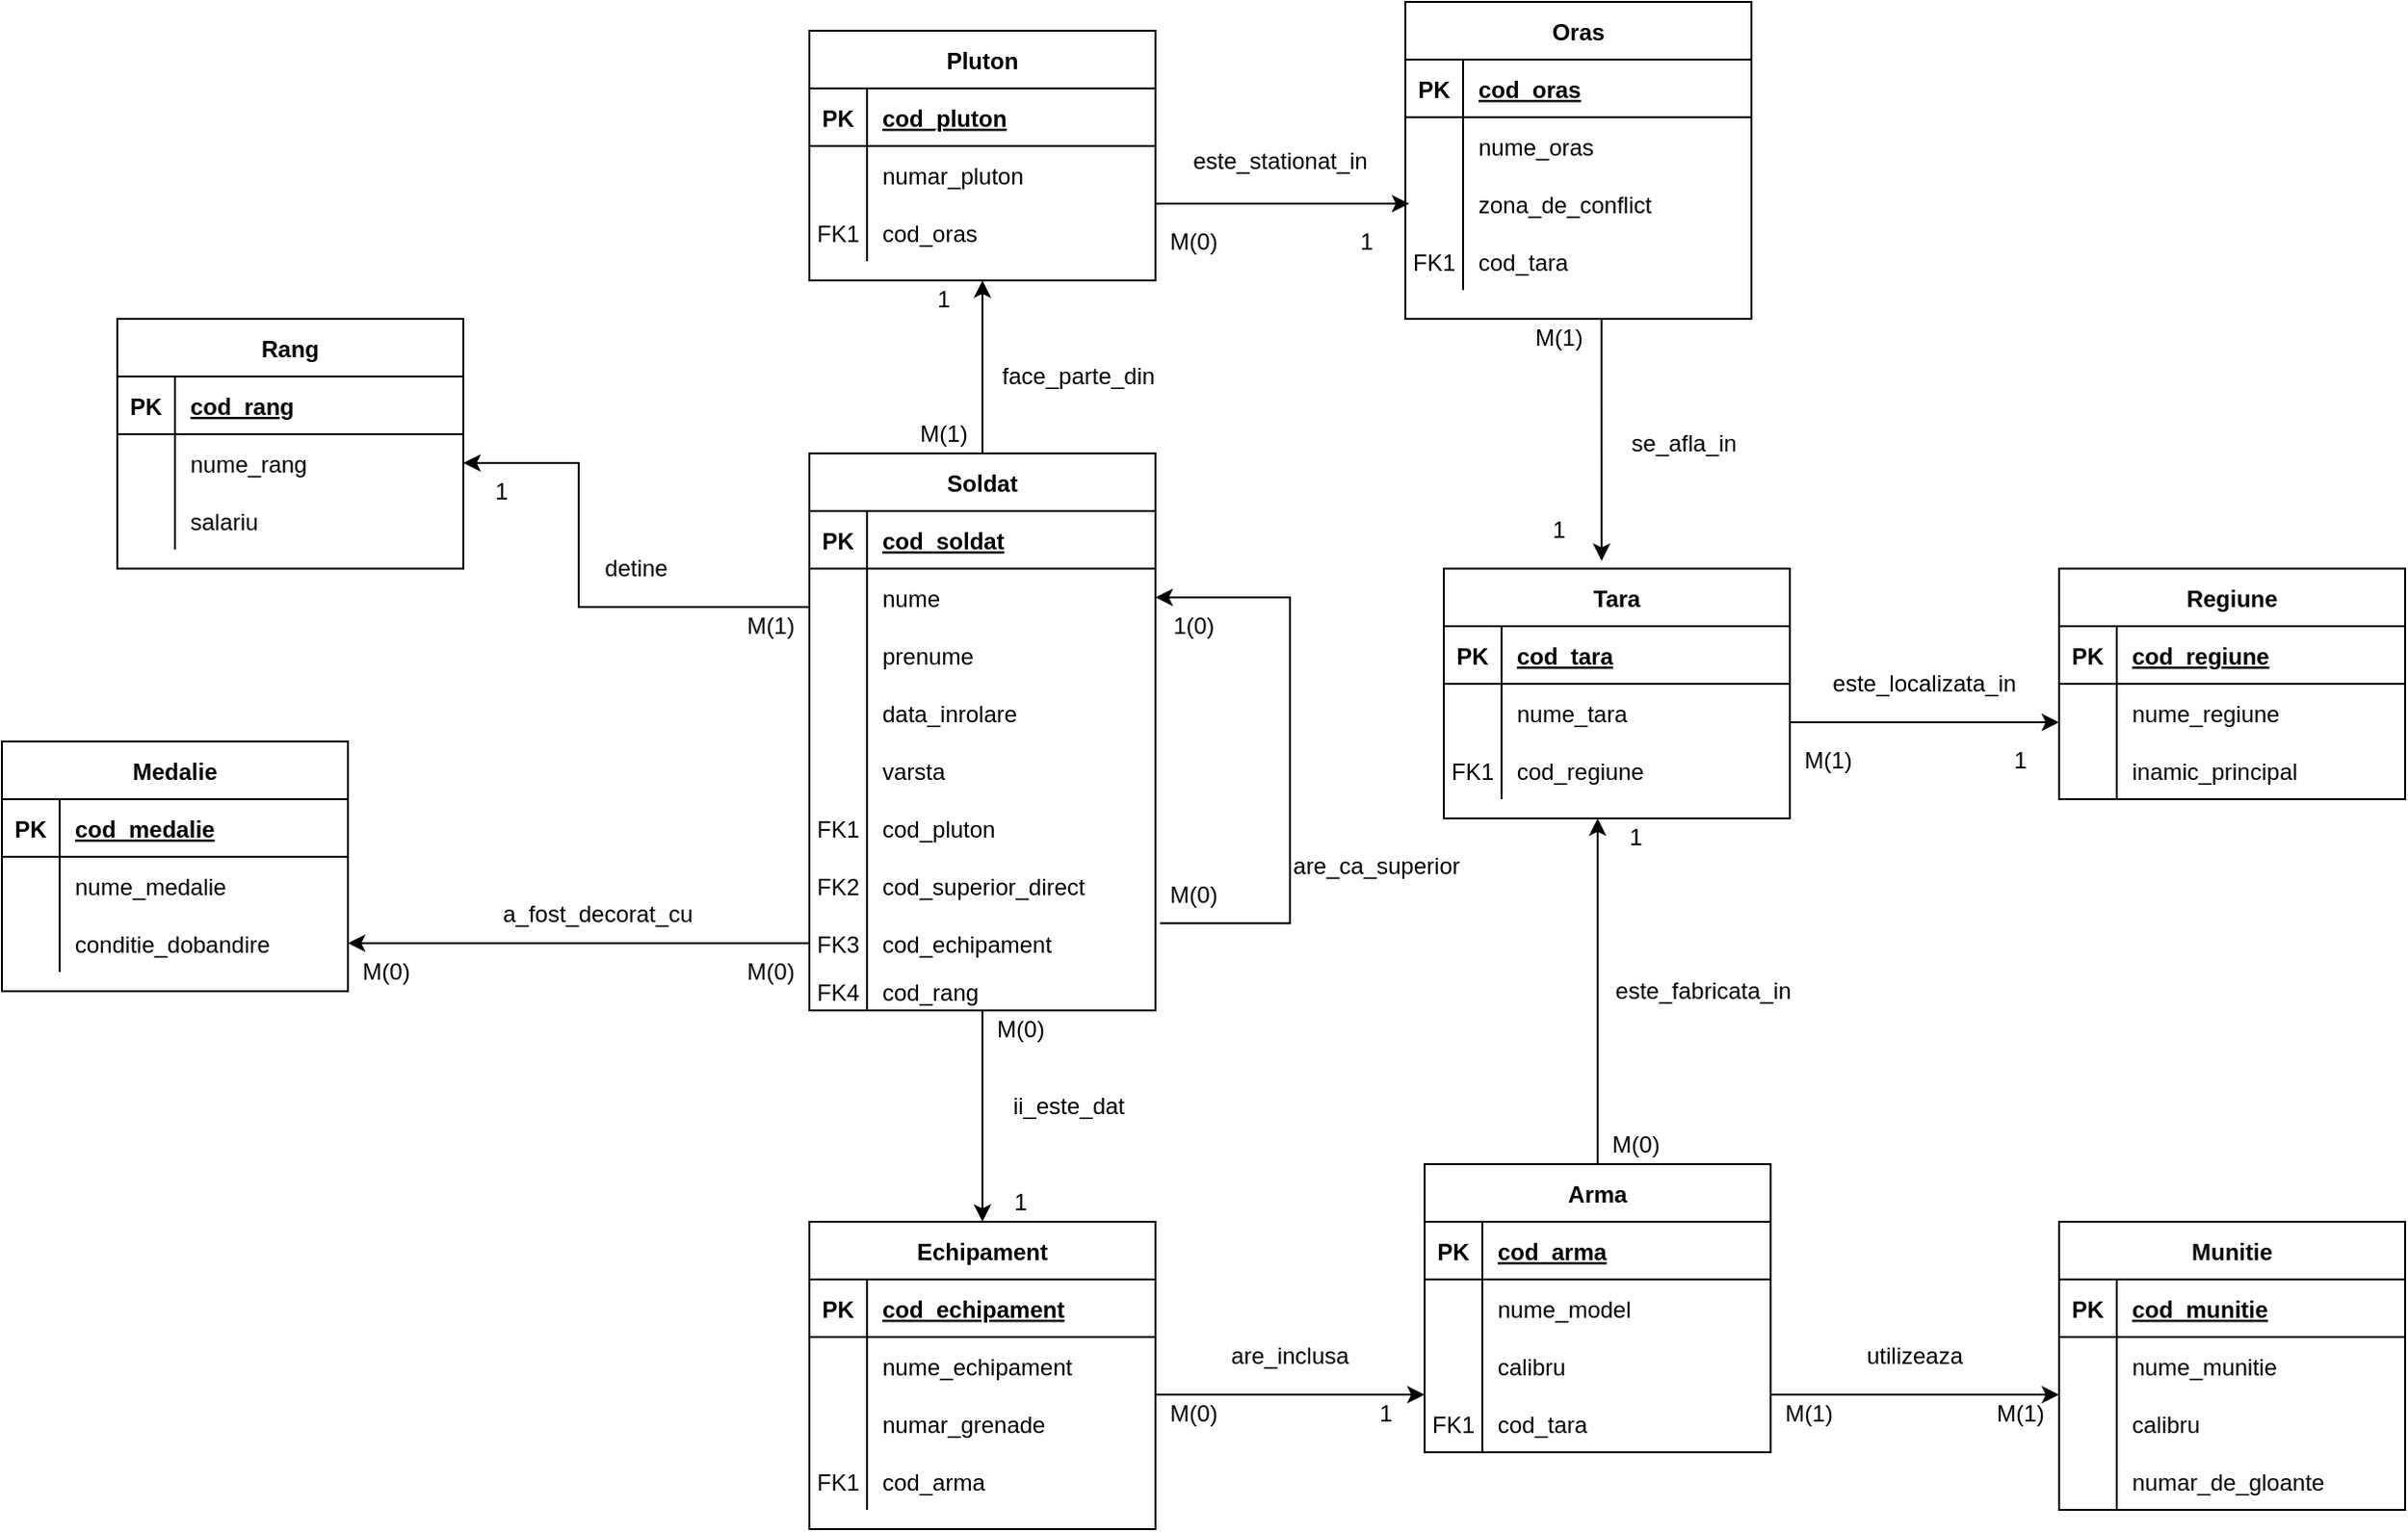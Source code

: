 <mxfile version="14.7.0" type="device"><diagram id="trXUFpR-lnqkbJXYpQKn" name="Page-1"><mxGraphModel dx="2912" dy="1065" grid="1" gridSize="10" guides="1" tooltips="1" connect="1" arrows="1" fold="1" page="1" pageScale="1" pageWidth="850" pageHeight="1100" math="0" shadow="0"><root><mxCell id="0"/><mxCell id="1" parent="0"/><mxCell id="Tse7j1l1gr0GLYP9rY8Q-259" style="edgeStyle=orthogonalEdgeStyle;rounded=0;orthogonalLoop=1;jettySize=auto;html=1;entryX=1;entryY=0.5;entryDx=0;entryDy=0;" parent="1" source="Tse7j1l1gr0GLYP9rY8Q-1" target="Tse7j1l1gr0GLYP9rY8Q-115" edge="1"><mxGeometry relative="1" as="geometry"><Array as="points"><mxPoint x="110" y="350"/><mxPoint x="110" y="275"/></Array></mxGeometry></mxCell><mxCell id="Tse7j1l1gr0GLYP9rY8Q-260" style="edgeStyle=orthogonalEdgeStyle;rounded=0;orthogonalLoop=1;jettySize=auto;html=1;entryX=0.5;entryY=0;entryDx=0;entryDy=0;" parent="1" source="Tse7j1l1gr0GLYP9rY8Q-1" target="Tse7j1l1gr0GLYP9rY8Q-33" edge="1"><mxGeometry relative="1" as="geometry"/></mxCell><mxCell id="Tse7j1l1gr0GLYP9rY8Q-283" style="edgeStyle=orthogonalEdgeStyle;rounded=0;orthogonalLoop=1;jettySize=auto;html=1;exitX=0.5;exitY=0;exitDx=0;exitDy=0;entryX=0.5;entryY=1;entryDx=0;entryDy=0;" parent="1" source="Tse7j1l1gr0GLYP9rY8Q-1" target="Tse7j1l1gr0GLYP9rY8Q-59" edge="1"><mxGeometry relative="1" as="geometry"/></mxCell><mxCell id="Tse7j1l1gr0GLYP9rY8Q-1" value="Soldat" style="shape=table;startSize=30;container=1;collapsible=1;childLayout=tableLayout;fixedRows=1;rowLines=0;fontStyle=1;align=center;resizeLast=1;" parent="1" vertex="1"><mxGeometry x="230" y="270" width="180" height="290" as="geometry"/></mxCell><mxCell id="Tse7j1l1gr0GLYP9rY8Q-2" value="" style="shape=partialRectangle;collapsible=0;dropTarget=0;pointerEvents=0;fillColor=none;top=0;left=0;bottom=1;right=0;points=[[0,0.5],[1,0.5]];portConstraint=eastwest;" parent="Tse7j1l1gr0GLYP9rY8Q-1" vertex="1"><mxGeometry y="30" width="180" height="30" as="geometry"/></mxCell><mxCell id="Tse7j1l1gr0GLYP9rY8Q-3" value="PK" style="shape=partialRectangle;connectable=0;fillColor=none;top=0;left=0;bottom=0;right=0;fontStyle=1;overflow=hidden;" parent="Tse7j1l1gr0GLYP9rY8Q-2" vertex="1"><mxGeometry width="30" height="30" as="geometry"/></mxCell><mxCell id="Tse7j1l1gr0GLYP9rY8Q-4" value="cod_soldat" style="shape=partialRectangle;connectable=0;fillColor=none;top=0;left=0;bottom=0;right=0;align=left;spacingLeft=6;fontStyle=5;overflow=hidden;" parent="Tse7j1l1gr0GLYP9rY8Q-2" vertex="1"><mxGeometry x="30" width="150" height="30" as="geometry"/></mxCell><mxCell id="Tse7j1l1gr0GLYP9rY8Q-5" value="" style="shape=partialRectangle;collapsible=0;dropTarget=0;pointerEvents=0;fillColor=none;top=0;left=0;bottom=0;right=0;points=[[0,0.5],[1,0.5]];portConstraint=eastwest;" parent="Tse7j1l1gr0GLYP9rY8Q-1" vertex="1"><mxGeometry y="60" width="180" height="30" as="geometry"/></mxCell><mxCell id="Tse7j1l1gr0GLYP9rY8Q-6" value="" style="shape=partialRectangle;connectable=0;fillColor=none;top=0;left=0;bottom=0;right=0;editable=1;overflow=hidden;" parent="Tse7j1l1gr0GLYP9rY8Q-5" vertex="1"><mxGeometry width="30" height="30" as="geometry"/></mxCell><mxCell id="Tse7j1l1gr0GLYP9rY8Q-7" value="nume" style="shape=partialRectangle;connectable=0;fillColor=none;top=0;left=0;bottom=0;right=0;align=left;spacingLeft=6;overflow=hidden;" parent="Tse7j1l1gr0GLYP9rY8Q-5" vertex="1"><mxGeometry x="30" width="150" height="30" as="geometry"/></mxCell><mxCell id="Tse7j1l1gr0GLYP9rY8Q-8" value="" style="shape=partialRectangle;collapsible=0;dropTarget=0;pointerEvents=0;fillColor=none;top=0;left=0;bottom=0;right=0;points=[[0,0.5],[1,0.5]];portConstraint=eastwest;" parent="Tse7j1l1gr0GLYP9rY8Q-1" vertex="1"><mxGeometry y="90" width="180" height="30" as="geometry"/></mxCell><mxCell id="Tse7j1l1gr0GLYP9rY8Q-9" value="" style="shape=partialRectangle;connectable=0;fillColor=none;top=0;left=0;bottom=0;right=0;editable=1;overflow=hidden;" parent="Tse7j1l1gr0GLYP9rY8Q-8" vertex="1"><mxGeometry width="30" height="30" as="geometry"/></mxCell><mxCell id="Tse7j1l1gr0GLYP9rY8Q-10" value="prenume" style="shape=partialRectangle;connectable=0;fillColor=none;top=0;left=0;bottom=0;right=0;align=left;spacingLeft=6;overflow=hidden;" parent="Tse7j1l1gr0GLYP9rY8Q-8" vertex="1"><mxGeometry x="30" width="150" height="30" as="geometry"/></mxCell><mxCell id="Tse7j1l1gr0GLYP9rY8Q-11" value="" style="shape=partialRectangle;collapsible=0;dropTarget=0;pointerEvents=0;fillColor=none;top=0;left=0;bottom=0;right=0;points=[[0,0.5],[1,0.5]];portConstraint=eastwest;" parent="Tse7j1l1gr0GLYP9rY8Q-1" vertex="1"><mxGeometry y="120" width="180" height="30" as="geometry"/></mxCell><mxCell id="Tse7j1l1gr0GLYP9rY8Q-12" value="" style="shape=partialRectangle;connectable=0;fillColor=none;top=0;left=0;bottom=0;right=0;editable=1;overflow=hidden;" parent="Tse7j1l1gr0GLYP9rY8Q-11" vertex="1"><mxGeometry width="30" height="30" as="geometry"/></mxCell><mxCell id="Tse7j1l1gr0GLYP9rY8Q-13" value="data_inrolare" style="shape=partialRectangle;connectable=0;fillColor=none;top=0;left=0;bottom=0;right=0;align=left;spacingLeft=6;overflow=hidden;" parent="Tse7j1l1gr0GLYP9rY8Q-11" vertex="1"><mxGeometry x="30" width="150" height="30" as="geometry"/></mxCell><mxCell id="Tse7j1l1gr0GLYP9rY8Q-177" value="" style="shape=partialRectangle;collapsible=0;dropTarget=0;pointerEvents=0;fillColor=none;top=0;left=0;bottom=0;right=0;points=[[0,0.5],[1,0.5]];portConstraint=eastwest;" parent="Tse7j1l1gr0GLYP9rY8Q-1" vertex="1"><mxGeometry y="150" width="180" height="30" as="geometry"/></mxCell><mxCell id="Tse7j1l1gr0GLYP9rY8Q-178" value="" style="shape=partialRectangle;connectable=0;fillColor=none;top=0;left=0;bottom=0;right=0;editable=1;overflow=hidden;" parent="Tse7j1l1gr0GLYP9rY8Q-177" vertex="1"><mxGeometry width="30" height="30" as="geometry"/></mxCell><mxCell id="Tse7j1l1gr0GLYP9rY8Q-179" value="varsta" style="shape=partialRectangle;connectable=0;fillColor=none;top=0;left=0;bottom=0;right=0;align=left;spacingLeft=6;overflow=hidden;" parent="Tse7j1l1gr0GLYP9rY8Q-177" vertex="1"><mxGeometry x="30" width="150" height="30" as="geometry"/></mxCell><mxCell id="Tse7j1l1gr0GLYP9rY8Q-15" value="" style="shape=partialRectangle;collapsible=0;dropTarget=0;pointerEvents=0;fillColor=none;top=0;left=0;bottom=0;right=0;points=[[0,0.5],[1,0.5]];portConstraint=eastwest;" parent="Tse7j1l1gr0GLYP9rY8Q-1" vertex="1"><mxGeometry y="180" width="180" height="30" as="geometry"/></mxCell><mxCell id="Tse7j1l1gr0GLYP9rY8Q-16" value="FK1" style="shape=partialRectangle;connectable=0;fillColor=none;top=0;left=0;bottom=0;right=0;fontStyle=0;overflow=hidden;" parent="Tse7j1l1gr0GLYP9rY8Q-15" vertex="1"><mxGeometry width="30" height="30" as="geometry"/></mxCell><mxCell id="Tse7j1l1gr0GLYP9rY8Q-17" value="cod_pluton" style="shape=partialRectangle;connectable=0;fillColor=none;top=0;left=0;bottom=0;right=0;align=left;spacingLeft=6;fontStyle=0;overflow=hidden;" parent="Tse7j1l1gr0GLYP9rY8Q-15" vertex="1"><mxGeometry x="30" width="150" height="30" as="geometry"/></mxCell><mxCell id="Tse7j1l1gr0GLYP9rY8Q-194" value="" style="shape=partialRectangle;collapsible=0;dropTarget=0;pointerEvents=0;fillColor=none;top=0;left=0;bottom=0;right=0;points=[[0,0.5],[1,0.5]];portConstraint=eastwest;" parent="Tse7j1l1gr0GLYP9rY8Q-1" vertex="1"><mxGeometry y="210" width="180" height="30" as="geometry"/></mxCell><mxCell id="Tse7j1l1gr0GLYP9rY8Q-195" value="FK2" style="shape=partialRectangle;connectable=0;fillColor=none;top=0;left=0;bottom=0;right=0;fontStyle=0;overflow=hidden;" parent="Tse7j1l1gr0GLYP9rY8Q-194" vertex="1"><mxGeometry width="30" height="30" as="geometry"/></mxCell><mxCell id="Tse7j1l1gr0GLYP9rY8Q-196" value="cod_superior_direct" style="shape=partialRectangle;connectable=0;fillColor=none;top=0;left=0;bottom=0;right=0;align=left;spacingLeft=6;fontStyle=0;overflow=hidden;" parent="Tse7j1l1gr0GLYP9rY8Q-194" vertex="1"><mxGeometry x="30" width="150" height="30" as="geometry"/></mxCell><mxCell id="Tse7j1l1gr0GLYP9rY8Q-198" value="" style="shape=partialRectangle;collapsible=0;dropTarget=0;pointerEvents=0;fillColor=none;top=0;left=0;bottom=0;right=0;points=[[0,0.5],[1,0.5]];portConstraint=eastwest;" parent="Tse7j1l1gr0GLYP9rY8Q-1" vertex="1"><mxGeometry y="240" width="180" height="30" as="geometry"/></mxCell><mxCell id="Tse7j1l1gr0GLYP9rY8Q-199" value="FK3" style="shape=partialRectangle;connectable=0;fillColor=none;top=0;left=0;bottom=0;right=0;fontStyle=0;overflow=hidden;" parent="Tse7j1l1gr0GLYP9rY8Q-198" vertex="1"><mxGeometry width="30" height="30" as="geometry"/></mxCell><mxCell id="Tse7j1l1gr0GLYP9rY8Q-200" value="cod_echipament" style="shape=partialRectangle;connectable=0;fillColor=none;top=0;left=0;bottom=0;right=0;align=left;spacingLeft=6;fontStyle=0;overflow=hidden;" parent="Tse7j1l1gr0GLYP9rY8Q-198" vertex="1"><mxGeometry x="30" width="150" height="30" as="geometry"/></mxCell><mxCell id="Tse7j1l1gr0GLYP9rY8Q-219" value="" style="shape=partialRectangle;collapsible=0;dropTarget=0;pointerEvents=0;fillColor=none;top=0;left=0;bottom=0;right=0;points=[[0,0.5],[1,0.5]];portConstraint=eastwest;" parent="Tse7j1l1gr0GLYP9rY8Q-1" vertex="1"><mxGeometry y="270" width="180" height="20" as="geometry"/></mxCell><mxCell id="Tse7j1l1gr0GLYP9rY8Q-220" value="FK4" style="shape=partialRectangle;connectable=0;fillColor=none;top=0;left=0;bottom=0;right=0;fontStyle=0;overflow=hidden;" parent="Tse7j1l1gr0GLYP9rY8Q-219" vertex="1"><mxGeometry width="30" height="20" as="geometry"/></mxCell><mxCell id="Tse7j1l1gr0GLYP9rY8Q-221" value="cod_rang" style="shape=partialRectangle;connectable=0;fillColor=none;top=0;left=0;bottom=0;right=0;align=left;spacingLeft=6;fontStyle=0;overflow=hidden;" parent="Tse7j1l1gr0GLYP9rY8Q-219" vertex="1"><mxGeometry x="30" width="150" height="20" as="geometry"/></mxCell><mxCell id="Tse7j1l1gr0GLYP9rY8Q-293" style="edgeStyle=orthogonalEdgeStyle;rounded=0;orthogonalLoop=1;jettySize=auto;html=1;entryX=1;entryY=0.5;entryDx=0;entryDy=0;exitX=1.013;exitY=0.153;exitDx=0;exitDy=0;exitPerimeter=0;" parent="Tse7j1l1gr0GLYP9rY8Q-1" source="Tse7j1l1gr0GLYP9rY8Q-198" target="Tse7j1l1gr0GLYP9rY8Q-5" edge="1"><mxGeometry relative="1" as="geometry"><mxPoint x="220.0" y="70" as="targetPoint"/><Array as="points"><mxPoint x="250" y="245"/><mxPoint x="250" y="75"/></Array></mxGeometry></mxCell><mxCell id="Tse7j1l1gr0GLYP9rY8Q-264" style="edgeStyle=orthogonalEdgeStyle;rounded=0;orthogonalLoop=1;jettySize=auto;html=1;" parent="1" source="Tse7j1l1gr0GLYP9rY8Q-20" edge="1"><mxGeometry relative="1" as="geometry"><mxPoint x="640" y="460" as="targetPoint"/></mxGeometry></mxCell><mxCell id="Tse7j1l1gr0GLYP9rY8Q-20" value="Arma" style="shape=table;startSize=30;container=1;collapsible=1;childLayout=tableLayout;fixedRows=1;rowLines=0;fontStyle=1;align=center;resizeLast=1;" parent="1" vertex="1"><mxGeometry x="550" y="640" width="180" height="150" as="geometry"/></mxCell><mxCell id="Tse7j1l1gr0GLYP9rY8Q-21" value="" style="shape=partialRectangle;collapsible=0;dropTarget=0;pointerEvents=0;fillColor=none;top=0;left=0;bottom=1;right=0;points=[[0,0.5],[1,0.5]];portConstraint=eastwest;" parent="Tse7j1l1gr0GLYP9rY8Q-20" vertex="1"><mxGeometry y="30" width="180" height="30" as="geometry"/></mxCell><mxCell id="Tse7j1l1gr0GLYP9rY8Q-22" value="PK" style="shape=partialRectangle;connectable=0;fillColor=none;top=0;left=0;bottom=0;right=0;fontStyle=1;overflow=hidden;" parent="Tse7j1l1gr0GLYP9rY8Q-21" vertex="1"><mxGeometry width="30" height="30" as="geometry"/></mxCell><mxCell id="Tse7j1l1gr0GLYP9rY8Q-23" value="cod_arma" style="shape=partialRectangle;connectable=0;fillColor=none;top=0;left=0;bottom=0;right=0;align=left;spacingLeft=6;fontStyle=5;overflow=hidden;" parent="Tse7j1l1gr0GLYP9rY8Q-21" vertex="1"><mxGeometry x="30" width="150" height="30" as="geometry"/></mxCell><mxCell id="Tse7j1l1gr0GLYP9rY8Q-24" value="" style="shape=partialRectangle;collapsible=0;dropTarget=0;pointerEvents=0;fillColor=none;top=0;left=0;bottom=0;right=0;points=[[0,0.5],[1,0.5]];portConstraint=eastwest;" parent="Tse7j1l1gr0GLYP9rY8Q-20" vertex="1"><mxGeometry y="60" width="180" height="30" as="geometry"/></mxCell><mxCell id="Tse7j1l1gr0GLYP9rY8Q-25" value="" style="shape=partialRectangle;connectable=0;fillColor=none;top=0;left=0;bottom=0;right=0;editable=1;overflow=hidden;" parent="Tse7j1l1gr0GLYP9rY8Q-24" vertex="1"><mxGeometry width="30" height="30" as="geometry"/></mxCell><mxCell id="Tse7j1l1gr0GLYP9rY8Q-26" value="nume_model" style="shape=partialRectangle;connectable=0;fillColor=none;top=0;left=0;bottom=0;right=0;align=left;spacingLeft=6;overflow=hidden;" parent="Tse7j1l1gr0GLYP9rY8Q-24" vertex="1"><mxGeometry x="30" width="150" height="30" as="geometry"/></mxCell><mxCell id="Tse7j1l1gr0GLYP9rY8Q-138" value="" style="shape=partialRectangle;collapsible=0;dropTarget=0;pointerEvents=0;fillColor=none;top=0;left=0;bottom=0;right=0;points=[[0,0.5],[1,0.5]];portConstraint=eastwest;" parent="Tse7j1l1gr0GLYP9rY8Q-20" vertex="1"><mxGeometry y="90" width="180" height="30" as="geometry"/></mxCell><mxCell id="Tse7j1l1gr0GLYP9rY8Q-139" value="" style="shape=partialRectangle;connectable=0;fillColor=none;top=0;left=0;bottom=0;right=0;editable=1;overflow=hidden;" parent="Tse7j1l1gr0GLYP9rY8Q-138" vertex="1"><mxGeometry width="30" height="30" as="geometry"/></mxCell><mxCell id="Tse7j1l1gr0GLYP9rY8Q-140" value="calibru" style="shape=partialRectangle;connectable=0;fillColor=none;top=0;left=0;bottom=0;right=0;align=left;spacingLeft=6;overflow=hidden;" parent="Tse7j1l1gr0GLYP9rY8Q-138" vertex="1"><mxGeometry x="30" width="150" height="30" as="geometry"/></mxCell><mxCell id="Tse7j1l1gr0GLYP9rY8Q-214" value="" style="shape=partialRectangle;collapsible=0;dropTarget=0;pointerEvents=0;fillColor=none;top=0;left=0;bottom=0;right=0;points=[[0,0.5],[1,0.5]];portConstraint=eastwest;" parent="Tse7j1l1gr0GLYP9rY8Q-20" vertex="1"><mxGeometry y="120" width="180" height="30" as="geometry"/></mxCell><mxCell id="Tse7j1l1gr0GLYP9rY8Q-215" value="FK1" style="shape=partialRectangle;connectable=0;fillColor=none;top=0;left=0;bottom=0;right=0;fontStyle=0;overflow=hidden;" parent="Tse7j1l1gr0GLYP9rY8Q-214" vertex="1"><mxGeometry width="30" height="30" as="geometry"/></mxCell><mxCell id="Tse7j1l1gr0GLYP9rY8Q-216" value="cod_tara" style="shape=partialRectangle;connectable=0;fillColor=none;top=0;left=0;bottom=0;right=0;align=left;spacingLeft=6;fontStyle=0;overflow=hidden;" parent="Tse7j1l1gr0GLYP9rY8Q-214" vertex="1"><mxGeometry x="30" width="150" height="30" as="geometry"/></mxCell><mxCell id="Tse7j1l1gr0GLYP9rY8Q-33" value="Echipament" style="shape=table;startSize=30;container=1;collapsible=1;childLayout=tableLayout;fixedRows=1;rowLines=0;fontStyle=1;align=center;resizeLast=1;" parent="1" vertex="1"><mxGeometry x="230" y="670" width="180" height="160" as="geometry"/></mxCell><mxCell id="Tse7j1l1gr0GLYP9rY8Q-34" value="" style="shape=partialRectangle;collapsible=0;dropTarget=0;pointerEvents=0;fillColor=none;top=0;left=0;bottom=1;right=0;points=[[0,0.5],[1,0.5]];portConstraint=eastwest;" parent="Tse7j1l1gr0GLYP9rY8Q-33" vertex="1"><mxGeometry y="30" width="180" height="30" as="geometry"/></mxCell><mxCell id="Tse7j1l1gr0GLYP9rY8Q-35" value="PK" style="shape=partialRectangle;connectable=0;fillColor=none;top=0;left=0;bottom=0;right=0;fontStyle=1;overflow=hidden;" parent="Tse7j1l1gr0GLYP9rY8Q-34" vertex="1"><mxGeometry width="30" height="30" as="geometry"/></mxCell><mxCell id="Tse7j1l1gr0GLYP9rY8Q-36" value="cod_echipament" style="shape=partialRectangle;connectable=0;fillColor=none;top=0;left=0;bottom=0;right=0;align=left;spacingLeft=6;fontStyle=5;overflow=hidden;" parent="Tse7j1l1gr0GLYP9rY8Q-34" vertex="1"><mxGeometry x="30" width="150" height="30" as="geometry"/></mxCell><mxCell id="Tse7j1l1gr0GLYP9rY8Q-37" value="" style="shape=partialRectangle;collapsible=0;dropTarget=0;pointerEvents=0;fillColor=none;top=0;left=0;bottom=0;right=0;points=[[0,0.5],[1,0.5]];portConstraint=eastwest;" parent="Tse7j1l1gr0GLYP9rY8Q-33" vertex="1"><mxGeometry y="60" width="180" height="30" as="geometry"/></mxCell><mxCell id="Tse7j1l1gr0GLYP9rY8Q-38" value="" style="shape=partialRectangle;connectable=0;fillColor=none;top=0;left=0;bottom=0;right=0;editable=1;overflow=hidden;" parent="Tse7j1l1gr0GLYP9rY8Q-37" vertex="1"><mxGeometry width="30" height="30" as="geometry"/></mxCell><mxCell id="Tse7j1l1gr0GLYP9rY8Q-39" value="nume_echipament" style="shape=partialRectangle;connectable=0;fillColor=none;top=0;left=0;bottom=0;right=0;align=left;spacingLeft=6;overflow=hidden;" parent="Tse7j1l1gr0GLYP9rY8Q-37" vertex="1"><mxGeometry x="30" width="150" height="30" as="geometry"/></mxCell><mxCell id="Tse7j1l1gr0GLYP9rY8Q-40" value="" style="shape=partialRectangle;collapsible=0;dropTarget=0;pointerEvents=0;fillColor=none;top=0;left=0;bottom=0;right=0;points=[[0,0.5],[1,0.5]];portConstraint=eastwest;" parent="Tse7j1l1gr0GLYP9rY8Q-33" vertex="1"><mxGeometry y="90" width="180" height="30" as="geometry"/></mxCell><mxCell id="Tse7j1l1gr0GLYP9rY8Q-41" value="" style="shape=partialRectangle;connectable=0;fillColor=none;top=0;left=0;bottom=0;right=0;editable=1;overflow=hidden;" parent="Tse7j1l1gr0GLYP9rY8Q-40" vertex="1"><mxGeometry width="30" height="30" as="geometry"/></mxCell><mxCell id="Tse7j1l1gr0GLYP9rY8Q-42" value="numar_grenade" style="shape=partialRectangle;connectable=0;fillColor=none;top=0;left=0;bottom=0;right=0;align=left;spacingLeft=6;overflow=hidden;" parent="Tse7j1l1gr0GLYP9rY8Q-40" vertex="1"><mxGeometry x="30" width="150" height="30" as="geometry"/></mxCell><mxCell id="Tse7j1l1gr0GLYP9rY8Q-142" value="" style="shape=partialRectangle;collapsible=0;dropTarget=0;pointerEvents=0;fillColor=none;top=0;left=0;bottom=0;right=0;points=[[0,0.5],[1,0.5]];portConstraint=eastwest;" parent="Tse7j1l1gr0GLYP9rY8Q-33" vertex="1"><mxGeometry y="120" width="180" height="30" as="geometry"/></mxCell><mxCell id="Tse7j1l1gr0GLYP9rY8Q-143" value="FK1" style="shape=partialRectangle;connectable=0;fillColor=none;top=0;left=0;bottom=0;right=0;fontStyle=0;overflow=hidden;" parent="Tse7j1l1gr0GLYP9rY8Q-142" vertex="1"><mxGeometry width="30" height="30" as="geometry"/></mxCell><mxCell id="Tse7j1l1gr0GLYP9rY8Q-144" value="cod_arma" style="shape=partialRectangle;connectable=0;fillColor=none;top=0;left=0;bottom=0;right=0;align=left;spacingLeft=6;fontStyle=0;overflow=hidden;" parent="Tse7j1l1gr0GLYP9rY8Q-142" vertex="1"><mxGeometry x="30" width="150" height="30" as="geometry"/></mxCell><mxCell id="Tse7j1l1gr0GLYP9rY8Q-46" value="Munitie" style="shape=table;startSize=30;container=1;collapsible=1;childLayout=tableLayout;fixedRows=1;rowLines=0;fontStyle=1;align=center;resizeLast=1;" parent="1" vertex="1"><mxGeometry x="880" y="670" width="180" height="150" as="geometry"/></mxCell><mxCell id="Tse7j1l1gr0GLYP9rY8Q-47" value="" style="shape=partialRectangle;collapsible=0;dropTarget=0;pointerEvents=0;fillColor=none;top=0;left=0;bottom=1;right=0;points=[[0,0.5],[1,0.5]];portConstraint=eastwest;" parent="Tse7j1l1gr0GLYP9rY8Q-46" vertex="1"><mxGeometry y="30" width="180" height="30" as="geometry"/></mxCell><mxCell id="Tse7j1l1gr0GLYP9rY8Q-48" value="PK" style="shape=partialRectangle;connectable=0;fillColor=none;top=0;left=0;bottom=0;right=0;fontStyle=1;overflow=hidden;" parent="Tse7j1l1gr0GLYP9rY8Q-47" vertex="1"><mxGeometry width="30" height="30" as="geometry"/></mxCell><mxCell id="Tse7j1l1gr0GLYP9rY8Q-49" value="cod_munitie" style="shape=partialRectangle;connectable=0;fillColor=none;top=0;left=0;bottom=0;right=0;align=left;spacingLeft=6;fontStyle=5;overflow=hidden;" parent="Tse7j1l1gr0GLYP9rY8Q-47" vertex="1"><mxGeometry x="30" width="150" height="30" as="geometry"/></mxCell><mxCell id="Tse7j1l1gr0GLYP9rY8Q-50" value="" style="shape=partialRectangle;collapsible=0;dropTarget=0;pointerEvents=0;fillColor=none;top=0;left=0;bottom=0;right=0;points=[[0,0.5],[1,0.5]];portConstraint=eastwest;" parent="Tse7j1l1gr0GLYP9rY8Q-46" vertex="1"><mxGeometry y="60" width="180" height="30" as="geometry"/></mxCell><mxCell id="Tse7j1l1gr0GLYP9rY8Q-51" value="" style="shape=partialRectangle;connectable=0;fillColor=none;top=0;left=0;bottom=0;right=0;editable=1;overflow=hidden;" parent="Tse7j1l1gr0GLYP9rY8Q-50" vertex="1"><mxGeometry width="30" height="30" as="geometry"/></mxCell><mxCell id="Tse7j1l1gr0GLYP9rY8Q-52" value="nume_munitie" style="shape=partialRectangle;connectable=0;fillColor=none;top=0;left=0;bottom=0;right=0;align=left;spacingLeft=6;overflow=hidden;" parent="Tse7j1l1gr0GLYP9rY8Q-50" vertex="1"><mxGeometry x="30" width="150" height="30" as="geometry"/></mxCell><mxCell id="Tse7j1l1gr0GLYP9rY8Q-53" value="" style="shape=partialRectangle;collapsible=0;dropTarget=0;pointerEvents=0;fillColor=none;top=0;left=0;bottom=0;right=0;points=[[0,0.5],[1,0.5]];portConstraint=eastwest;" parent="Tse7j1l1gr0GLYP9rY8Q-46" vertex="1"><mxGeometry y="90" width="180" height="30" as="geometry"/></mxCell><mxCell id="Tse7j1l1gr0GLYP9rY8Q-54" value="" style="shape=partialRectangle;connectable=0;fillColor=none;top=0;left=0;bottom=0;right=0;editable=1;overflow=hidden;" parent="Tse7j1l1gr0GLYP9rY8Q-53" vertex="1"><mxGeometry width="30" height="30" as="geometry"/></mxCell><mxCell id="Tse7j1l1gr0GLYP9rY8Q-55" value="calibru" style="shape=partialRectangle;connectable=0;fillColor=none;top=0;left=0;bottom=0;right=0;align=left;spacingLeft=6;overflow=hidden;" parent="Tse7j1l1gr0GLYP9rY8Q-53" vertex="1"><mxGeometry x="30" width="150" height="30" as="geometry"/></mxCell><mxCell id="Tse7j1l1gr0GLYP9rY8Q-151" value="" style="shape=partialRectangle;collapsible=0;dropTarget=0;pointerEvents=0;fillColor=none;top=0;left=0;bottom=0;right=0;points=[[0,0.5],[1,0.5]];portConstraint=eastwest;" parent="Tse7j1l1gr0GLYP9rY8Q-46" vertex="1"><mxGeometry y="120" width="180" height="30" as="geometry"/></mxCell><mxCell id="Tse7j1l1gr0GLYP9rY8Q-152" value="" style="shape=partialRectangle;connectable=0;fillColor=none;top=0;left=0;bottom=0;right=0;editable=1;overflow=hidden;" parent="Tse7j1l1gr0GLYP9rY8Q-151" vertex="1"><mxGeometry width="30" height="30" as="geometry"/></mxCell><mxCell id="Tse7j1l1gr0GLYP9rY8Q-153" value="numar_de_gloante" style="shape=partialRectangle;connectable=0;fillColor=none;top=0;left=0;bottom=0;right=0;align=left;spacingLeft=6;overflow=hidden;" parent="Tse7j1l1gr0GLYP9rY8Q-151" vertex="1"><mxGeometry x="30" width="150" height="30" as="geometry"/></mxCell><mxCell id="Tse7j1l1gr0GLYP9rY8Q-59" value="Pluton" style="shape=table;startSize=30;container=1;collapsible=1;childLayout=tableLayout;fixedRows=1;rowLines=0;fontStyle=1;align=center;resizeLast=1;" parent="1" vertex="1"><mxGeometry x="230" y="50" width="180" height="130" as="geometry"/></mxCell><mxCell id="Tse7j1l1gr0GLYP9rY8Q-60" value="" style="shape=partialRectangle;collapsible=0;dropTarget=0;pointerEvents=0;fillColor=none;top=0;left=0;bottom=1;right=0;points=[[0,0.5],[1,0.5]];portConstraint=eastwest;" parent="Tse7j1l1gr0GLYP9rY8Q-59" vertex="1"><mxGeometry y="30" width="180" height="30" as="geometry"/></mxCell><mxCell id="Tse7j1l1gr0GLYP9rY8Q-61" value="PK" style="shape=partialRectangle;connectable=0;fillColor=none;top=0;left=0;bottom=0;right=0;fontStyle=1;overflow=hidden;" parent="Tse7j1l1gr0GLYP9rY8Q-60" vertex="1"><mxGeometry width="30" height="30" as="geometry"/></mxCell><mxCell id="Tse7j1l1gr0GLYP9rY8Q-62" value="cod_pluton" style="shape=partialRectangle;connectable=0;fillColor=none;top=0;left=0;bottom=0;right=0;align=left;spacingLeft=6;fontStyle=5;overflow=hidden;" parent="Tse7j1l1gr0GLYP9rY8Q-60" vertex="1"><mxGeometry x="30" width="150" height="30" as="geometry"/></mxCell><mxCell id="Tse7j1l1gr0GLYP9rY8Q-63" value="" style="shape=partialRectangle;collapsible=0;dropTarget=0;pointerEvents=0;fillColor=none;top=0;left=0;bottom=0;right=0;points=[[0,0.5],[1,0.5]];portConstraint=eastwest;" parent="Tse7j1l1gr0GLYP9rY8Q-59" vertex="1"><mxGeometry y="60" width="180" height="30" as="geometry"/></mxCell><mxCell id="Tse7j1l1gr0GLYP9rY8Q-64" value="" style="shape=partialRectangle;connectable=0;fillColor=none;top=0;left=0;bottom=0;right=0;editable=1;overflow=hidden;" parent="Tse7j1l1gr0GLYP9rY8Q-63" vertex="1"><mxGeometry width="30" height="30" as="geometry"/></mxCell><mxCell id="Tse7j1l1gr0GLYP9rY8Q-65" value="numar_pluton" style="shape=partialRectangle;connectable=0;fillColor=none;top=0;left=0;bottom=0;right=0;align=left;spacingLeft=6;overflow=hidden;" parent="Tse7j1l1gr0GLYP9rY8Q-63" vertex="1"><mxGeometry x="30" width="150" height="30" as="geometry"/></mxCell><mxCell id="Tse7j1l1gr0GLYP9rY8Q-160" value="" style="shape=partialRectangle;collapsible=0;dropTarget=0;pointerEvents=0;fillColor=none;top=0;left=0;bottom=0;right=0;points=[[0,0.5],[1,0.5]];portConstraint=eastwest;" parent="Tse7j1l1gr0GLYP9rY8Q-59" vertex="1"><mxGeometry y="90" width="180" height="30" as="geometry"/></mxCell><mxCell id="Tse7j1l1gr0GLYP9rY8Q-161" value="FK1" style="shape=partialRectangle;connectable=0;fillColor=none;top=0;left=0;bottom=0;right=0;fontStyle=0;overflow=hidden;" parent="Tse7j1l1gr0GLYP9rY8Q-160" vertex="1"><mxGeometry width="30" height="30" as="geometry"/></mxCell><mxCell id="Tse7j1l1gr0GLYP9rY8Q-162" value="cod_oras" style="shape=partialRectangle;connectable=0;fillColor=none;top=0;left=0;bottom=0;right=0;align=left;spacingLeft=6;fontStyle=0;overflow=hidden;" parent="Tse7j1l1gr0GLYP9rY8Q-160" vertex="1"><mxGeometry x="30" width="150" height="30" as="geometry"/></mxCell><mxCell id="Tse7j1l1gr0GLYP9rY8Q-255" style="edgeStyle=orthogonalEdgeStyle;rounded=0;orthogonalLoop=1;jettySize=auto;html=1;entryX=0.456;entryY=-0.031;entryDx=0;entryDy=0;entryPerimeter=0;" parent="1" source="Tse7j1l1gr0GLYP9rY8Q-72" target="Tse7j1l1gr0GLYP9rY8Q-85" edge="1"><mxGeometry relative="1" as="geometry"><Array as="points"><mxPoint x="642" y="230"/><mxPoint x="642" y="230"/></Array></mxGeometry></mxCell><mxCell id="Tse7j1l1gr0GLYP9rY8Q-72" value="Oras" style="shape=table;startSize=30;container=1;collapsible=1;childLayout=tableLayout;fixedRows=1;rowLines=0;fontStyle=1;align=center;resizeLast=1;" parent="1" vertex="1"><mxGeometry x="540" y="35" width="180" height="165" as="geometry"/></mxCell><mxCell id="Tse7j1l1gr0GLYP9rY8Q-73" value="" style="shape=partialRectangle;collapsible=0;dropTarget=0;pointerEvents=0;fillColor=none;top=0;left=0;bottom=1;right=0;points=[[0,0.5],[1,0.5]];portConstraint=eastwest;" parent="Tse7j1l1gr0GLYP9rY8Q-72" vertex="1"><mxGeometry y="30" width="180" height="30" as="geometry"/></mxCell><mxCell id="Tse7j1l1gr0GLYP9rY8Q-74" value="PK" style="shape=partialRectangle;connectable=0;fillColor=none;top=0;left=0;bottom=0;right=0;fontStyle=1;overflow=hidden;" parent="Tse7j1l1gr0GLYP9rY8Q-73" vertex="1"><mxGeometry width="30" height="30" as="geometry"/></mxCell><mxCell id="Tse7j1l1gr0GLYP9rY8Q-75" value="cod_oras" style="shape=partialRectangle;connectable=0;fillColor=none;top=0;left=0;bottom=0;right=0;align=left;spacingLeft=6;fontStyle=5;overflow=hidden;" parent="Tse7j1l1gr0GLYP9rY8Q-73" vertex="1"><mxGeometry x="30" width="150" height="30" as="geometry"/></mxCell><mxCell id="Tse7j1l1gr0GLYP9rY8Q-76" value="" style="shape=partialRectangle;collapsible=0;dropTarget=0;pointerEvents=0;fillColor=none;top=0;left=0;bottom=0;right=0;points=[[0,0.5],[1,0.5]];portConstraint=eastwest;" parent="Tse7j1l1gr0GLYP9rY8Q-72" vertex="1"><mxGeometry y="60" width="180" height="30" as="geometry"/></mxCell><mxCell id="Tse7j1l1gr0GLYP9rY8Q-77" value="" style="shape=partialRectangle;connectable=0;fillColor=none;top=0;left=0;bottom=0;right=0;editable=1;overflow=hidden;" parent="Tse7j1l1gr0GLYP9rY8Q-76" vertex="1"><mxGeometry width="30" height="30" as="geometry"/></mxCell><mxCell id="Tse7j1l1gr0GLYP9rY8Q-78" value="nume_oras" style="shape=partialRectangle;connectable=0;fillColor=none;top=0;left=0;bottom=0;right=0;align=left;spacingLeft=6;overflow=hidden;" parent="Tse7j1l1gr0GLYP9rY8Q-76" vertex="1"><mxGeometry x="30" width="150" height="30" as="geometry"/></mxCell><mxCell id="Tse7j1l1gr0GLYP9rY8Q-79" value="" style="shape=partialRectangle;collapsible=0;dropTarget=0;pointerEvents=0;fillColor=none;top=0;left=0;bottom=0;right=0;points=[[0,0.5],[1,0.5]];portConstraint=eastwest;" parent="Tse7j1l1gr0GLYP9rY8Q-72" vertex="1"><mxGeometry y="90" width="180" height="30" as="geometry"/></mxCell><mxCell id="Tse7j1l1gr0GLYP9rY8Q-80" value="" style="shape=partialRectangle;connectable=0;fillColor=none;top=0;left=0;bottom=0;right=0;editable=1;overflow=hidden;" parent="Tse7j1l1gr0GLYP9rY8Q-79" vertex="1"><mxGeometry width="30" height="30" as="geometry"/></mxCell><mxCell id="Tse7j1l1gr0GLYP9rY8Q-81" value="zona_de_conflict" style="shape=partialRectangle;connectable=0;fillColor=none;top=0;left=0;bottom=0;right=0;align=left;spacingLeft=6;overflow=hidden;" parent="Tse7j1l1gr0GLYP9rY8Q-79" vertex="1"><mxGeometry x="30" width="150" height="30" as="geometry"/></mxCell><mxCell id="Tse7j1l1gr0GLYP9rY8Q-210" value="" style="shape=partialRectangle;collapsible=0;dropTarget=0;pointerEvents=0;fillColor=none;top=0;left=0;bottom=0;right=0;points=[[0,0.5],[1,0.5]];portConstraint=eastwest;" parent="Tse7j1l1gr0GLYP9rY8Q-72" vertex="1"><mxGeometry y="120" width="180" height="30" as="geometry"/></mxCell><mxCell id="Tse7j1l1gr0GLYP9rY8Q-211" value="FK1" style="shape=partialRectangle;connectable=0;fillColor=none;top=0;left=0;bottom=0;right=0;fontStyle=0;overflow=hidden;" parent="Tse7j1l1gr0GLYP9rY8Q-210" vertex="1"><mxGeometry width="30" height="30" as="geometry"/></mxCell><mxCell id="Tse7j1l1gr0GLYP9rY8Q-212" value="cod_tara" style="shape=partialRectangle;connectable=0;fillColor=none;top=0;left=0;bottom=0;right=0;align=left;spacingLeft=6;fontStyle=0;overflow=hidden;" parent="Tse7j1l1gr0GLYP9rY8Q-210" vertex="1"><mxGeometry x="30" width="150" height="30" as="geometry"/></mxCell><mxCell id="Tse7j1l1gr0GLYP9rY8Q-85" value="Tara" style="shape=table;startSize=30;container=1;collapsible=1;childLayout=tableLayout;fixedRows=1;rowLines=0;fontStyle=1;align=center;resizeLast=1;" parent="1" vertex="1"><mxGeometry x="560" y="330" width="180" height="130" as="geometry"/></mxCell><mxCell id="Tse7j1l1gr0GLYP9rY8Q-86" value="" style="shape=partialRectangle;collapsible=0;dropTarget=0;pointerEvents=0;fillColor=none;top=0;left=0;bottom=1;right=0;points=[[0,0.5],[1,0.5]];portConstraint=eastwest;" parent="Tse7j1l1gr0GLYP9rY8Q-85" vertex="1"><mxGeometry y="30" width="180" height="30" as="geometry"/></mxCell><mxCell id="Tse7j1l1gr0GLYP9rY8Q-87" value="PK" style="shape=partialRectangle;connectable=0;fillColor=none;top=0;left=0;bottom=0;right=0;fontStyle=1;overflow=hidden;" parent="Tse7j1l1gr0GLYP9rY8Q-86" vertex="1"><mxGeometry width="30" height="30" as="geometry"/></mxCell><mxCell id="Tse7j1l1gr0GLYP9rY8Q-88" value="cod_tara" style="shape=partialRectangle;connectable=0;fillColor=none;top=0;left=0;bottom=0;right=0;align=left;spacingLeft=6;fontStyle=5;overflow=hidden;" parent="Tse7j1l1gr0GLYP9rY8Q-86" vertex="1"><mxGeometry x="30" width="150" height="30" as="geometry"/></mxCell><mxCell id="Tse7j1l1gr0GLYP9rY8Q-89" value="" style="shape=partialRectangle;collapsible=0;dropTarget=0;pointerEvents=0;fillColor=none;top=0;left=0;bottom=0;right=0;points=[[0,0.5],[1,0.5]];portConstraint=eastwest;" parent="Tse7j1l1gr0GLYP9rY8Q-85" vertex="1"><mxGeometry y="60" width="180" height="30" as="geometry"/></mxCell><mxCell id="Tse7j1l1gr0GLYP9rY8Q-90" value="" style="shape=partialRectangle;connectable=0;fillColor=none;top=0;left=0;bottom=0;right=0;editable=1;overflow=hidden;" parent="Tse7j1l1gr0GLYP9rY8Q-89" vertex="1"><mxGeometry width="30" height="30" as="geometry"/></mxCell><mxCell id="Tse7j1l1gr0GLYP9rY8Q-91" value="nume_tara" style="shape=partialRectangle;connectable=0;fillColor=none;top=0;left=0;bottom=0;right=0;align=left;spacingLeft=6;overflow=hidden;" parent="Tse7j1l1gr0GLYP9rY8Q-89" vertex="1"><mxGeometry x="30" width="150" height="30" as="geometry"/></mxCell><mxCell id="Tse7j1l1gr0GLYP9rY8Q-155" value="" style="shape=partialRectangle;collapsible=0;dropTarget=0;pointerEvents=0;fillColor=none;top=0;left=0;bottom=0;right=0;points=[[0,0.5],[1,0.5]];portConstraint=eastwest;" parent="Tse7j1l1gr0GLYP9rY8Q-85" vertex="1"><mxGeometry y="90" width="180" height="30" as="geometry"/></mxCell><mxCell id="Tse7j1l1gr0GLYP9rY8Q-156" value="FK1" style="shape=partialRectangle;connectable=0;fillColor=none;top=0;left=0;bottom=0;right=0;fontStyle=0;overflow=hidden;" parent="Tse7j1l1gr0GLYP9rY8Q-155" vertex="1"><mxGeometry width="30" height="30" as="geometry"/></mxCell><mxCell id="Tse7j1l1gr0GLYP9rY8Q-157" value="cod_regiune" style="shape=partialRectangle;connectable=0;fillColor=none;top=0;left=0;bottom=0;right=0;align=left;spacingLeft=6;fontStyle=0;overflow=hidden;" parent="Tse7j1l1gr0GLYP9rY8Q-155" vertex="1"><mxGeometry x="30" width="150" height="30" as="geometry"/></mxCell><mxCell id="Tse7j1l1gr0GLYP9rY8Q-98" value="Regiune" style="shape=table;startSize=30;container=1;collapsible=1;childLayout=tableLayout;fixedRows=1;rowLines=0;fontStyle=1;align=center;resizeLast=1;" parent="1" vertex="1"><mxGeometry x="880" y="330" width="180" height="120" as="geometry"/></mxCell><mxCell id="Tse7j1l1gr0GLYP9rY8Q-99" value="" style="shape=partialRectangle;collapsible=0;dropTarget=0;pointerEvents=0;fillColor=none;top=0;left=0;bottom=1;right=0;points=[[0,0.5],[1,0.5]];portConstraint=eastwest;" parent="Tse7j1l1gr0GLYP9rY8Q-98" vertex="1"><mxGeometry y="30" width="180" height="30" as="geometry"/></mxCell><mxCell id="Tse7j1l1gr0GLYP9rY8Q-100" value="PK" style="shape=partialRectangle;connectable=0;fillColor=none;top=0;left=0;bottom=0;right=0;fontStyle=1;overflow=hidden;" parent="Tse7j1l1gr0GLYP9rY8Q-99" vertex="1"><mxGeometry width="30" height="30" as="geometry"/></mxCell><mxCell id="Tse7j1l1gr0GLYP9rY8Q-101" value="cod_regiune" style="shape=partialRectangle;connectable=0;fillColor=none;top=0;left=0;bottom=0;right=0;align=left;spacingLeft=6;fontStyle=5;overflow=hidden;" parent="Tse7j1l1gr0GLYP9rY8Q-99" vertex="1"><mxGeometry x="30" width="150" height="30" as="geometry"/></mxCell><mxCell id="Tse7j1l1gr0GLYP9rY8Q-102" value="" style="shape=partialRectangle;collapsible=0;dropTarget=0;pointerEvents=0;fillColor=none;top=0;left=0;bottom=0;right=0;points=[[0,0.5],[1,0.5]];portConstraint=eastwest;" parent="Tse7j1l1gr0GLYP9rY8Q-98" vertex="1"><mxGeometry y="60" width="180" height="30" as="geometry"/></mxCell><mxCell id="Tse7j1l1gr0GLYP9rY8Q-103" value="" style="shape=partialRectangle;connectable=0;fillColor=none;top=0;left=0;bottom=0;right=0;editable=1;overflow=hidden;" parent="Tse7j1l1gr0GLYP9rY8Q-102" vertex="1"><mxGeometry width="30" height="30" as="geometry"/></mxCell><mxCell id="Tse7j1l1gr0GLYP9rY8Q-104" value="nume_regiune" style="shape=partialRectangle;connectable=0;fillColor=none;top=0;left=0;bottom=0;right=0;align=left;spacingLeft=6;overflow=hidden;" parent="Tse7j1l1gr0GLYP9rY8Q-102" vertex="1"><mxGeometry x="30" width="150" height="30" as="geometry"/></mxCell><mxCell id="Tse7j1l1gr0GLYP9rY8Q-105" value="" style="shape=partialRectangle;collapsible=0;dropTarget=0;pointerEvents=0;fillColor=none;top=0;left=0;bottom=0;right=0;points=[[0,0.5],[1,0.5]];portConstraint=eastwest;" parent="Tse7j1l1gr0GLYP9rY8Q-98" vertex="1"><mxGeometry y="90" width="180" height="30" as="geometry"/></mxCell><mxCell id="Tse7j1l1gr0GLYP9rY8Q-106" value="" style="shape=partialRectangle;connectable=0;fillColor=none;top=0;left=0;bottom=0;right=0;editable=1;overflow=hidden;" parent="Tse7j1l1gr0GLYP9rY8Q-105" vertex="1"><mxGeometry width="30" height="30" as="geometry"/></mxCell><mxCell id="Tse7j1l1gr0GLYP9rY8Q-107" value="inamic_principal" style="shape=partialRectangle;connectable=0;fillColor=none;top=0;left=0;bottom=0;right=0;align=left;spacingLeft=6;overflow=hidden;" parent="Tse7j1l1gr0GLYP9rY8Q-105" vertex="1"><mxGeometry x="30" width="150" height="30" as="geometry"/></mxCell><mxCell id="Tse7j1l1gr0GLYP9rY8Q-111" value="Rang" style="shape=table;startSize=30;container=1;collapsible=1;childLayout=tableLayout;fixedRows=1;rowLines=0;fontStyle=1;align=center;resizeLast=1;" parent="1" vertex="1"><mxGeometry x="-130" y="200" width="180" height="130" as="geometry"/></mxCell><mxCell id="Tse7j1l1gr0GLYP9rY8Q-112" value="" style="shape=partialRectangle;collapsible=0;dropTarget=0;pointerEvents=0;fillColor=none;top=0;left=0;bottom=1;right=0;points=[[0,0.5],[1,0.5]];portConstraint=eastwest;" parent="Tse7j1l1gr0GLYP9rY8Q-111" vertex="1"><mxGeometry y="30" width="180" height="30" as="geometry"/></mxCell><mxCell id="Tse7j1l1gr0GLYP9rY8Q-113" value="PK" style="shape=partialRectangle;connectable=0;fillColor=none;top=0;left=0;bottom=0;right=0;fontStyle=1;overflow=hidden;" parent="Tse7j1l1gr0GLYP9rY8Q-112" vertex="1"><mxGeometry width="30" height="30" as="geometry"/></mxCell><mxCell id="Tse7j1l1gr0GLYP9rY8Q-114" value="cod_rang" style="shape=partialRectangle;connectable=0;fillColor=none;top=0;left=0;bottom=0;right=0;align=left;spacingLeft=6;fontStyle=5;overflow=hidden;" parent="Tse7j1l1gr0GLYP9rY8Q-112" vertex="1"><mxGeometry x="30" width="150" height="30" as="geometry"/></mxCell><mxCell id="Tse7j1l1gr0GLYP9rY8Q-115" value="" style="shape=partialRectangle;collapsible=0;dropTarget=0;pointerEvents=0;fillColor=none;top=0;left=0;bottom=0;right=0;points=[[0,0.5],[1,0.5]];portConstraint=eastwest;" parent="Tse7j1l1gr0GLYP9rY8Q-111" vertex="1"><mxGeometry y="60" width="180" height="30" as="geometry"/></mxCell><mxCell id="Tse7j1l1gr0GLYP9rY8Q-116" value="" style="shape=partialRectangle;connectable=0;fillColor=none;top=0;left=0;bottom=0;right=0;editable=1;overflow=hidden;" parent="Tse7j1l1gr0GLYP9rY8Q-115" vertex="1"><mxGeometry width="30" height="30" as="geometry"/></mxCell><mxCell id="Tse7j1l1gr0GLYP9rY8Q-117" value="nume_rang" style="shape=partialRectangle;connectable=0;fillColor=none;top=0;left=0;bottom=0;right=0;align=left;spacingLeft=6;overflow=hidden;" parent="Tse7j1l1gr0GLYP9rY8Q-115" vertex="1"><mxGeometry x="30" width="150" height="30" as="geometry"/></mxCell><mxCell id="Tse7j1l1gr0GLYP9rY8Q-118" value="" style="shape=partialRectangle;collapsible=0;dropTarget=0;pointerEvents=0;fillColor=none;top=0;left=0;bottom=0;right=0;points=[[0,0.5],[1,0.5]];portConstraint=eastwest;" parent="Tse7j1l1gr0GLYP9rY8Q-111" vertex="1"><mxGeometry y="90" width="180" height="30" as="geometry"/></mxCell><mxCell id="Tse7j1l1gr0GLYP9rY8Q-119" value="" style="shape=partialRectangle;connectable=0;fillColor=none;top=0;left=0;bottom=0;right=0;editable=1;overflow=hidden;" parent="Tse7j1l1gr0GLYP9rY8Q-118" vertex="1"><mxGeometry width="30" height="30" as="geometry"/></mxCell><mxCell id="Tse7j1l1gr0GLYP9rY8Q-120" value="salariu" style="shape=partialRectangle;connectable=0;fillColor=none;top=0;left=0;bottom=0;right=0;align=left;spacingLeft=6;overflow=hidden;" parent="Tse7j1l1gr0GLYP9rY8Q-118" vertex="1"><mxGeometry x="30" width="150" height="30" as="geometry"/></mxCell><mxCell id="Tse7j1l1gr0GLYP9rY8Q-124" value="Medalie" style="shape=table;startSize=30;container=1;collapsible=1;childLayout=tableLayout;fixedRows=1;rowLines=0;fontStyle=1;align=center;resizeLast=1;" parent="1" vertex="1"><mxGeometry x="-190" y="420" width="180" height="130" as="geometry"/></mxCell><mxCell id="Tse7j1l1gr0GLYP9rY8Q-125" value="" style="shape=partialRectangle;collapsible=0;dropTarget=0;pointerEvents=0;fillColor=none;top=0;left=0;bottom=1;right=0;points=[[0,0.5],[1,0.5]];portConstraint=eastwest;" parent="Tse7j1l1gr0GLYP9rY8Q-124" vertex="1"><mxGeometry y="30" width="180" height="30" as="geometry"/></mxCell><mxCell id="Tse7j1l1gr0GLYP9rY8Q-126" value="PK" style="shape=partialRectangle;connectable=0;fillColor=none;top=0;left=0;bottom=0;right=0;fontStyle=1;overflow=hidden;" parent="Tse7j1l1gr0GLYP9rY8Q-125" vertex="1"><mxGeometry width="30" height="30" as="geometry"/></mxCell><mxCell id="Tse7j1l1gr0GLYP9rY8Q-127" value="cod_medalie" style="shape=partialRectangle;connectable=0;fillColor=none;top=0;left=0;bottom=0;right=0;align=left;spacingLeft=6;fontStyle=5;overflow=hidden;" parent="Tse7j1l1gr0GLYP9rY8Q-125" vertex="1"><mxGeometry x="30" width="150" height="30" as="geometry"/></mxCell><mxCell id="Tse7j1l1gr0GLYP9rY8Q-128" value="" style="shape=partialRectangle;collapsible=0;dropTarget=0;pointerEvents=0;fillColor=none;top=0;left=0;bottom=0;right=0;points=[[0,0.5],[1,0.5]];portConstraint=eastwest;" parent="Tse7j1l1gr0GLYP9rY8Q-124" vertex="1"><mxGeometry y="60" width="180" height="30" as="geometry"/></mxCell><mxCell id="Tse7j1l1gr0GLYP9rY8Q-129" value="" style="shape=partialRectangle;connectable=0;fillColor=none;top=0;left=0;bottom=0;right=0;editable=1;overflow=hidden;" parent="Tse7j1l1gr0GLYP9rY8Q-128" vertex="1"><mxGeometry width="30" height="30" as="geometry"/></mxCell><mxCell id="Tse7j1l1gr0GLYP9rY8Q-130" value="nume_medalie" style="shape=partialRectangle;connectable=0;fillColor=none;top=0;left=0;bottom=0;right=0;align=left;spacingLeft=6;overflow=hidden;" parent="Tse7j1l1gr0GLYP9rY8Q-128" vertex="1"><mxGeometry x="30" width="150" height="30" as="geometry"/></mxCell><mxCell id="Tse7j1l1gr0GLYP9rY8Q-131" value="" style="shape=partialRectangle;collapsible=0;dropTarget=0;pointerEvents=0;fillColor=none;top=0;left=0;bottom=0;right=0;points=[[0,0.5],[1,0.5]];portConstraint=eastwest;" parent="Tse7j1l1gr0GLYP9rY8Q-124" vertex="1"><mxGeometry y="90" width="180" height="30" as="geometry"/></mxCell><mxCell id="Tse7j1l1gr0GLYP9rY8Q-132" value="" style="shape=partialRectangle;connectable=0;fillColor=none;top=0;left=0;bottom=0;right=0;editable=1;overflow=hidden;" parent="Tse7j1l1gr0GLYP9rY8Q-131" vertex="1"><mxGeometry width="30" height="30" as="geometry"/></mxCell><mxCell id="Tse7j1l1gr0GLYP9rY8Q-133" value="conditie_dobandire" style="shape=partialRectangle;connectable=0;fillColor=none;top=0;left=0;bottom=0;right=0;align=left;spacingLeft=6;overflow=hidden;" parent="Tse7j1l1gr0GLYP9rY8Q-131" vertex="1"><mxGeometry x="30" width="150" height="30" as="geometry"/></mxCell><mxCell id="Tse7j1l1gr0GLYP9rY8Q-239" value="are_inclusa" style="text;html=1;strokeColor=none;fillColor=none;align=center;verticalAlign=middle;whiteSpace=wrap;rounded=0;" parent="1" vertex="1"><mxGeometry x="440" y="730" width="80" height="20" as="geometry"/></mxCell><mxCell id="Tse7j1l1gr0GLYP9rY8Q-250" value="utilizeaza" style="text;html=1;strokeColor=none;fillColor=none;align=center;verticalAlign=middle;whiteSpace=wrap;rounded=0;" parent="1" vertex="1"><mxGeometry x="770" y="730" width="70" height="20" as="geometry"/></mxCell><mxCell id="Tse7j1l1gr0GLYP9rY8Q-251" value="se_afla_in" style="text;html=1;strokeColor=none;fillColor=none;align=center;verticalAlign=middle;whiteSpace=wrap;rounded=0;" parent="1" vertex="1"><mxGeometry x="650" y="255" width="70" height="20" as="geometry"/></mxCell><mxCell id="Tse7j1l1gr0GLYP9rY8Q-252" value="a_fost_decorat_cu" style="text;html=1;strokeColor=none;fillColor=none;align=center;verticalAlign=middle;whiteSpace=wrap;rounded=0;" parent="1" vertex="1"><mxGeometry x="70" y="500" width="100" height="20" as="geometry"/></mxCell><mxCell id="Tse7j1l1gr0GLYP9rY8Q-253" value="este_localizata_in" style="text;html=1;strokeColor=none;fillColor=none;align=center;verticalAlign=middle;whiteSpace=wrap;rounded=0;" parent="1" vertex="1"><mxGeometry x="760" y="380" width="100" height="20" as="geometry"/></mxCell><mxCell id="Tse7j1l1gr0GLYP9rY8Q-254" style="edgeStyle=orthogonalEdgeStyle;rounded=0;orthogonalLoop=1;jettySize=auto;html=1;" parent="1" edge="1"><mxGeometry relative="1" as="geometry"><mxPoint x="740" y="410" as="sourcePoint"/><mxPoint x="880" y="410" as="targetPoint"/><Array as="points"><mxPoint x="740" y="410"/><mxPoint x="880" y="410"/></Array></mxGeometry></mxCell><mxCell id="Tse7j1l1gr0GLYP9rY8Q-256" value="este_stationat_in" style="text;html=1;strokeColor=none;fillColor=none;align=center;verticalAlign=middle;whiteSpace=wrap;rounded=0;" parent="1" vertex="1"><mxGeometry x="420" y="107.5" width="110" height="20" as="geometry"/></mxCell><mxCell id="Tse7j1l1gr0GLYP9rY8Q-257" style="edgeStyle=orthogonalEdgeStyle;rounded=0;orthogonalLoop=1;jettySize=auto;html=1;" parent="1" edge="1"><mxGeometry relative="1" as="geometry"><mxPoint x="410" y="140" as="sourcePoint"/><mxPoint x="542" y="140" as="targetPoint"/><Array as="points"><mxPoint x="410" y="140"/><mxPoint x="542" y="140"/></Array></mxGeometry></mxCell><mxCell id="Tse7j1l1gr0GLYP9rY8Q-258" value="detine" style="text;html=1;strokeColor=none;fillColor=none;align=center;verticalAlign=middle;whiteSpace=wrap;rounded=0;" parent="1" vertex="1"><mxGeometry x="120" y="320" width="40" height="20" as="geometry"/></mxCell><mxCell id="Tse7j1l1gr0GLYP9rY8Q-261" value="ii_este_dat" style="text;html=1;strokeColor=none;fillColor=none;align=center;verticalAlign=middle;whiteSpace=wrap;rounded=0;" parent="1" vertex="1"><mxGeometry x="320" y="600" width="90" height="20" as="geometry"/></mxCell><mxCell id="Tse7j1l1gr0GLYP9rY8Q-262" style="edgeStyle=orthogonalEdgeStyle;rounded=0;orthogonalLoop=1;jettySize=auto;html=1;" parent="1" target="Tse7j1l1gr0GLYP9rY8Q-138" edge="1"><mxGeometry relative="1" as="geometry"><mxPoint x="410" y="760" as="sourcePoint"/><Array as="points"><mxPoint x="410" y="760"/></Array></mxGeometry></mxCell><mxCell id="Tse7j1l1gr0GLYP9rY8Q-263" style="edgeStyle=orthogonalEdgeStyle;rounded=0;orthogonalLoop=1;jettySize=auto;html=1;" parent="1" source="Tse7j1l1gr0GLYP9rY8Q-138" edge="1"><mxGeometry relative="1" as="geometry"><mxPoint x="880" y="760" as="targetPoint"/><Array as="points"><mxPoint x="880" y="760"/></Array></mxGeometry></mxCell><mxCell id="Tse7j1l1gr0GLYP9rY8Q-265" value="este_fabricata_in" style="text;html=1;strokeColor=none;fillColor=none;align=center;verticalAlign=middle;whiteSpace=wrap;rounded=0;" parent="1" vertex="1"><mxGeometry x="650" y="540" width="90" height="20" as="geometry"/></mxCell><mxCell id="Tse7j1l1gr0GLYP9rY8Q-266" style="edgeStyle=orthogonalEdgeStyle;rounded=0;orthogonalLoop=1;jettySize=auto;html=1;exitX=0;exitY=0.5;exitDx=0;exitDy=0;entryX=1;entryY=0.5;entryDx=0;entryDy=0;" parent="1" source="Tse7j1l1gr0GLYP9rY8Q-198" target="Tse7j1l1gr0GLYP9rY8Q-131" edge="1"><mxGeometry relative="1" as="geometry"/></mxCell><mxCell id="Tse7j1l1gr0GLYP9rY8Q-267" value="M(0)" style="text;html=1;strokeColor=none;fillColor=none;align=center;verticalAlign=middle;whiteSpace=wrap;rounded=0;" parent="1" vertex="1"><mxGeometry x="320" y="560" width="40" height="20" as="geometry"/></mxCell><mxCell id="Tse7j1l1gr0GLYP9rY8Q-268" value="1" style="text;html=1;strokeColor=none;fillColor=none;align=center;verticalAlign=middle;whiteSpace=wrap;rounded=0;" parent="1" vertex="1"><mxGeometry x="320" y="650" width="40" height="20" as="geometry"/></mxCell><mxCell id="Tse7j1l1gr0GLYP9rY8Q-269" value="M(0)" style="text;html=1;strokeColor=none;fillColor=none;align=center;verticalAlign=middle;whiteSpace=wrap;rounded=0;" parent="1" vertex="1"><mxGeometry x="410" y="760" width="40" height="20" as="geometry"/></mxCell><mxCell id="Tse7j1l1gr0GLYP9rY8Q-270" value="1" style="text;html=1;strokeColor=none;fillColor=none;align=center;verticalAlign=middle;whiteSpace=wrap;rounded=0;" parent="1" vertex="1"><mxGeometry x="510" y="760" width="40" height="20" as="geometry"/></mxCell><mxCell id="Tse7j1l1gr0GLYP9rY8Q-271" value="M(1)" style="text;html=1;strokeColor=none;fillColor=none;align=center;verticalAlign=middle;whiteSpace=wrap;rounded=0;" parent="1" vertex="1"><mxGeometry x="730" y="760" width="40" height="20" as="geometry"/></mxCell><mxCell id="Tse7j1l1gr0GLYP9rY8Q-272" value="M(1)" style="text;html=1;strokeColor=none;fillColor=none;align=center;verticalAlign=middle;whiteSpace=wrap;rounded=0;" parent="1" vertex="1"><mxGeometry x="840" y="760" width="40" height="20" as="geometry"/></mxCell><mxCell id="Tse7j1l1gr0GLYP9rY8Q-273" value="M(0)" style="text;html=1;strokeColor=none;fillColor=none;align=center;verticalAlign=middle;whiteSpace=wrap;rounded=0;" parent="1" vertex="1"><mxGeometry x="640" y="620" width="40" height="20" as="geometry"/></mxCell><mxCell id="Tse7j1l1gr0GLYP9rY8Q-274" value="1" style="text;html=1;strokeColor=none;fillColor=none;align=center;verticalAlign=middle;whiteSpace=wrap;rounded=0;" parent="1" vertex="1"><mxGeometry x="640" y="460" width="40" height="20" as="geometry"/></mxCell><mxCell id="Tse7j1l1gr0GLYP9rY8Q-277" value="M(1)" style="text;html=1;strokeColor=none;fillColor=none;align=center;verticalAlign=middle;whiteSpace=wrap;rounded=0;" parent="1" vertex="1"><mxGeometry x="740" y="420" width="40" height="20" as="geometry"/></mxCell><mxCell id="Tse7j1l1gr0GLYP9rY8Q-278" value="1" style="text;html=1;strokeColor=none;fillColor=none;align=center;verticalAlign=middle;whiteSpace=wrap;rounded=0;" parent="1" vertex="1"><mxGeometry x="840" y="420" width="40" height="20" as="geometry"/></mxCell><mxCell id="Tse7j1l1gr0GLYP9rY8Q-279" value="M(0)" style="text;html=1;strokeColor=none;fillColor=none;align=center;verticalAlign=middle;whiteSpace=wrap;rounded=0;" parent="1" vertex="1"><mxGeometry x="190" y="530" width="40" height="20" as="geometry"/></mxCell><mxCell id="Tse7j1l1gr0GLYP9rY8Q-280" value="M(0)" style="text;html=1;strokeColor=none;fillColor=none;align=center;verticalAlign=middle;whiteSpace=wrap;rounded=0;" parent="1" vertex="1"><mxGeometry x="-10" y="530" width="40" height="20" as="geometry"/></mxCell><mxCell id="Tse7j1l1gr0GLYP9rY8Q-281" value="M(1)" style="text;html=1;strokeColor=none;fillColor=none;align=center;verticalAlign=middle;whiteSpace=wrap;rounded=0;" parent="1" vertex="1"><mxGeometry x="190" y="350" width="40" height="20" as="geometry"/></mxCell><mxCell id="Tse7j1l1gr0GLYP9rY8Q-282" value="1" style="text;html=1;strokeColor=none;fillColor=none;align=center;verticalAlign=middle;whiteSpace=wrap;rounded=0;" parent="1" vertex="1"><mxGeometry x="50" y="280" width="40" height="20" as="geometry"/></mxCell><mxCell id="Tse7j1l1gr0GLYP9rY8Q-284" value="M(1)" style="text;html=1;strokeColor=none;fillColor=none;align=center;verticalAlign=middle;whiteSpace=wrap;rounded=0;" parent="1" vertex="1"><mxGeometry x="280" y="250" width="40" height="20" as="geometry"/></mxCell><mxCell id="Tse7j1l1gr0GLYP9rY8Q-285" value="1" style="text;html=1;strokeColor=none;fillColor=none;align=center;verticalAlign=middle;whiteSpace=wrap;rounded=0;" parent="1" vertex="1"><mxGeometry x="280" y="180" width="40" height="20" as="geometry"/></mxCell><mxCell id="Tse7j1l1gr0GLYP9rY8Q-286" value="face_parte_din" style="text;html=1;strokeColor=none;fillColor=none;align=center;verticalAlign=middle;whiteSpace=wrap;rounded=0;" parent="1" vertex="1"><mxGeometry x="330" y="220" width="80" height="20" as="geometry"/></mxCell><mxCell id="Tse7j1l1gr0GLYP9rY8Q-287" value="M(0)" style="text;html=1;strokeColor=none;fillColor=none;align=center;verticalAlign=middle;whiteSpace=wrap;rounded=0;" parent="1" vertex="1"><mxGeometry x="410" y="150" width="40" height="20" as="geometry"/></mxCell><mxCell id="Tse7j1l1gr0GLYP9rY8Q-290" value="1" style="text;html=1;strokeColor=none;fillColor=none;align=center;verticalAlign=middle;whiteSpace=wrap;rounded=0;" parent="1" vertex="1"><mxGeometry x="500" y="150" width="40" height="20" as="geometry"/></mxCell><mxCell id="Tse7j1l1gr0GLYP9rY8Q-291" value="M(1)" style="text;html=1;strokeColor=none;fillColor=none;align=center;verticalAlign=middle;whiteSpace=wrap;rounded=0;" parent="1" vertex="1"><mxGeometry x="600" y="200" width="40" height="20" as="geometry"/></mxCell><mxCell id="Tse7j1l1gr0GLYP9rY8Q-292" value="1" style="text;html=1;strokeColor=none;fillColor=none;align=center;verticalAlign=middle;whiteSpace=wrap;rounded=0;" parent="1" vertex="1"><mxGeometry x="600" y="300" width="40" height="20" as="geometry"/></mxCell><mxCell id="Tse7j1l1gr0GLYP9rY8Q-294" value="are_ca_superior" style="text;html=1;strokeColor=none;fillColor=none;align=center;verticalAlign=middle;whiteSpace=wrap;rounded=0;" parent="1" vertex="1"><mxGeometry x="500" y="470" width="50" height="30" as="geometry"/></mxCell><mxCell id="Tse7j1l1gr0GLYP9rY8Q-295" value="M(0)" style="text;html=1;strokeColor=none;fillColor=none;align=center;verticalAlign=middle;whiteSpace=wrap;rounded=0;" parent="1" vertex="1"><mxGeometry x="410" y="490" width="40" height="20" as="geometry"/></mxCell><mxCell id="Tse7j1l1gr0GLYP9rY8Q-296" value="1(0)" style="text;html=1;strokeColor=none;fillColor=none;align=center;verticalAlign=middle;whiteSpace=wrap;rounded=0;" parent="1" vertex="1"><mxGeometry x="410" y="350" width="40" height="20" as="geometry"/></mxCell></root></mxGraphModel></diagram></mxfile>